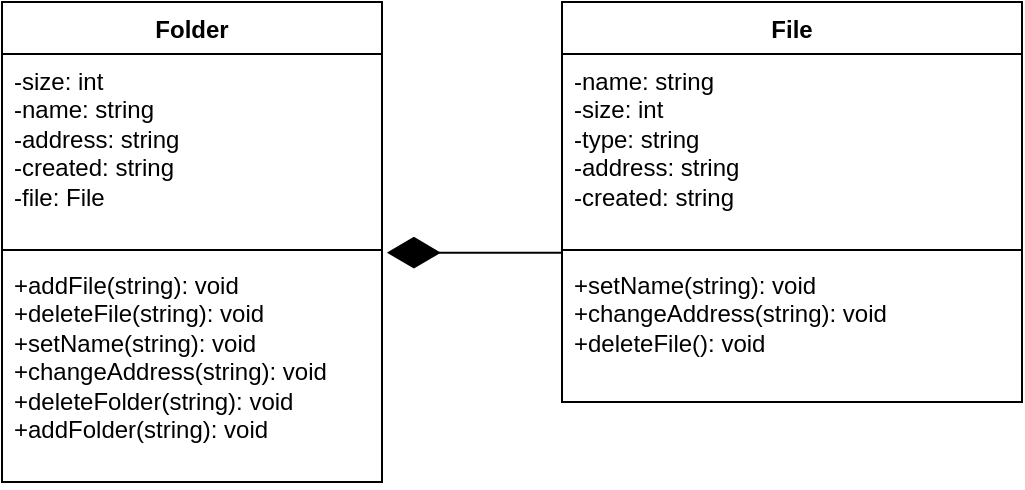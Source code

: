 <mxfile version="22.1.4" type="device">
  <diagram name="Strona-1" id="9eEYHxgnegM42kHj4ciu">
    <mxGraphModel dx="685" dy="303" grid="1" gridSize="10" guides="1" tooltips="1" connect="1" arrows="1" fold="1" page="1" pageScale="1" pageWidth="827" pageHeight="1169" math="0" shadow="0">
      <root>
        <mxCell id="0" />
        <mxCell id="1" parent="0" />
        <mxCell id="vqaEc9mcWdH16O96ctfy-1" value="Folder" style="swimlane;fontStyle=1;align=center;verticalAlign=top;childLayout=stackLayout;horizontal=1;startSize=26;horizontalStack=0;resizeParent=1;resizeParentMax=0;resizeLast=0;collapsible=1;marginBottom=0;whiteSpace=wrap;html=1;" vertex="1" parent="1">
          <mxGeometry x="160" y="70" width="190" height="240" as="geometry" />
        </mxCell>
        <mxCell id="vqaEc9mcWdH16O96ctfy-2" value="-size: int&lt;br&gt;-name: string&lt;br&gt;-address: string&lt;br&gt;-created: string&lt;br&gt;-file: File" style="text;strokeColor=none;fillColor=none;align=left;verticalAlign=top;spacingLeft=4;spacingRight=4;overflow=hidden;rotatable=0;points=[[0,0.5],[1,0.5]];portConstraint=eastwest;whiteSpace=wrap;html=1;" vertex="1" parent="vqaEc9mcWdH16O96ctfy-1">
          <mxGeometry y="26" width="190" height="94" as="geometry" />
        </mxCell>
        <mxCell id="vqaEc9mcWdH16O96ctfy-3" value="" style="line;strokeWidth=1;fillColor=none;align=left;verticalAlign=middle;spacingTop=-1;spacingLeft=3;spacingRight=3;rotatable=0;labelPosition=right;points=[];portConstraint=eastwest;strokeColor=inherit;" vertex="1" parent="vqaEc9mcWdH16O96ctfy-1">
          <mxGeometry y="120" width="190" height="8" as="geometry" />
        </mxCell>
        <mxCell id="vqaEc9mcWdH16O96ctfy-4" value="+addFile(string): void&lt;br&gt;+deleteFile(string): void&lt;br&gt;+setName(string): void&lt;br&gt;+changeAddress(string): void&lt;br&gt;+deleteFolder(string): void&lt;br&gt;+addFolder(string): void" style="text;strokeColor=none;fillColor=none;align=left;verticalAlign=top;spacingLeft=4;spacingRight=4;overflow=hidden;rotatable=0;points=[[0,0.5],[1,0.5]];portConstraint=eastwest;whiteSpace=wrap;html=1;" vertex="1" parent="vqaEc9mcWdH16O96ctfy-1">
          <mxGeometry y="128" width="190" height="112" as="geometry" />
        </mxCell>
        <mxCell id="vqaEc9mcWdH16O96ctfy-5" value="File" style="swimlane;fontStyle=1;align=center;verticalAlign=top;childLayout=stackLayout;horizontal=1;startSize=26;horizontalStack=0;resizeParent=1;resizeParentMax=0;resizeLast=0;collapsible=1;marginBottom=0;whiteSpace=wrap;html=1;" vertex="1" parent="1">
          <mxGeometry x="440" y="70" width="230" height="200" as="geometry" />
        </mxCell>
        <mxCell id="vqaEc9mcWdH16O96ctfy-6" value="-name: string&lt;br style=&quot;border-color: var(--border-color);&quot;&gt;-size: int&lt;br style=&quot;border-color: var(--border-color);&quot;&gt;-type: string&lt;br style=&quot;border-color: var(--border-color);&quot;&gt;-address: string&lt;br&gt;-created: string" style="text;strokeColor=none;fillColor=none;align=left;verticalAlign=top;spacingLeft=4;spacingRight=4;overflow=hidden;rotatable=0;points=[[0,0.5],[1,0.5]];portConstraint=eastwest;whiteSpace=wrap;html=1;" vertex="1" parent="vqaEc9mcWdH16O96ctfy-5">
          <mxGeometry y="26" width="230" height="94" as="geometry" />
        </mxCell>
        <mxCell id="vqaEc9mcWdH16O96ctfy-7" value="" style="line;strokeWidth=1;fillColor=none;align=left;verticalAlign=middle;spacingTop=-1;spacingLeft=3;spacingRight=3;rotatable=0;labelPosition=right;points=[];portConstraint=eastwest;strokeColor=inherit;" vertex="1" parent="vqaEc9mcWdH16O96ctfy-5">
          <mxGeometry y="120" width="230" height="8" as="geometry" />
        </mxCell>
        <mxCell id="vqaEc9mcWdH16O96ctfy-8" value="+setName(string): void&lt;br style=&quot;border-color: var(--border-color);&quot;&gt;+changeAddress(string): void&lt;br&gt;+deleteFile(): void" style="text;strokeColor=none;fillColor=none;align=left;verticalAlign=top;spacingLeft=4;spacingRight=4;overflow=hidden;rotatable=0;points=[[0,0.5],[1,0.5]];portConstraint=eastwest;whiteSpace=wrap;html=1;" vertex="1" parent="vqaEc9mcWdH16O96ctfy-5">
          <mxGeometry y="128" width="230" height="72" as="geometry" />
        </mxCell>
        <mxCell id="vqaEc9mcWdH16O96ctfy-11" value="" style="endArrow=diamondThin;endFill=1;endSize=24;html=1;rounded=0;exitX=0.001;exitY=1.057;exitDx=0;exitDy=0;exitPerimeter=0;entryX=1.013;entryY=1.057;entryDx=0;entryDy=0;entryPerimeter=0;" edge="1" parent="1" source="vqaEc9mcWdH16O96ctfy-6" target="vqaEc9mcWdH16O96ctfy-2">
          <mxGeometry width="160" relative="1" as="geometry">
            <mxPoint x="280" y="200" as="sourcePoint" />
            <mxPoint x="390" y="160" as="targetPoint" />
          </mxGeometry>
        </mxCell>
      </root>
    </mxGraphModel>
  </diagram>
</mxfile>
